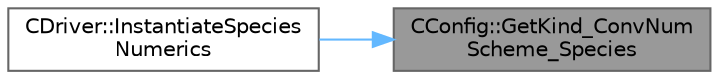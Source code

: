digraph "CConfig::GetKind_ConvNumScheme_Species"
{
 // LATEX_PDF_SIZE
  bgcolor="transparent";
  edge [fontname=Helvetica,fontsize=10,labelfontname=Helvetica,labelfontsize=10];
  node [fontname=Helvetica,fontsize=10,shape=box,height=0.2,width=0.4];
  rankdir="RL";
  Node1 [id="Node000001",label="CConfig::GetKind_ConvNum\lScheme_Species",height=0.2,width=0.4,color="gray40", fillcolor="grey60", style="filled", fontcolor="black",tooltip="Get the kind of convective numerical scheme for the Species equations (upwind)."];
  Node1 -> Node2 [id="edge1_Node000001_Node000002",dir="back",color="steelblue1",style="solid",tooltip=" "];
  Node2 [id="Node000002",label="CDriver::InstantiateSpecies\lNumerics",height=0.2,width=0.4,color="grey40", fillcolor="white", style="filled",URL="$classCDriver.html#aafbb91232ec4106d2bb92e6cde323dff",tooltip="Helper to instantiate species transport numerics specialized for different flow solvers."];
}

